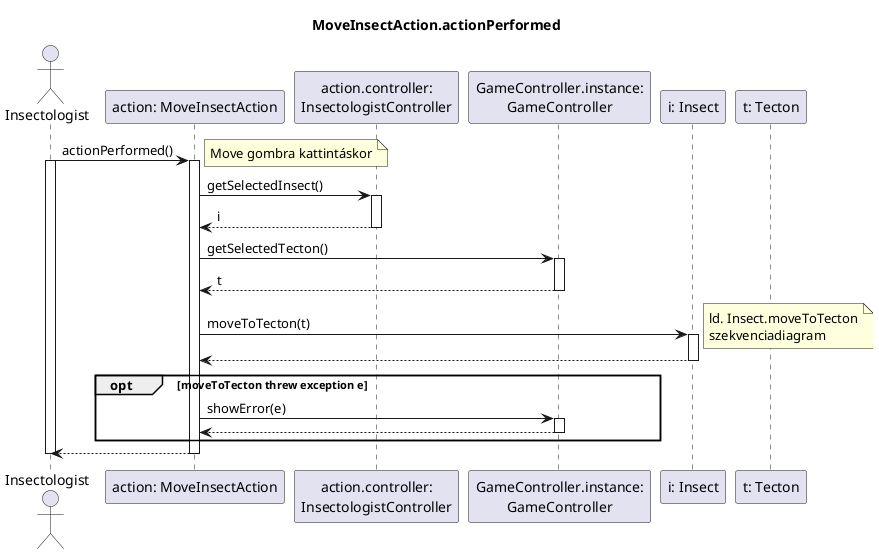 @startuml moveInsectAction

title MoveInsectAction.actionPerformed

actor "Insectologist" as i
participant "action: MoveInsectAction" as a
participant "action.controller:\nInsectologistController" as c
participant "GameController.instance:\nGameController" as gc
participant "i: Insect" as ins
participant "t: Tecton" as tec

i -> a: actionPerformed()
note right: Move gombra kattintáskor
activate a
activate i

	a -> c: getSelectedInsect()
	activate c

	a <-- c: i
	deactivate c

	a -> gc: getSelectedTecton()
	activate gc

	a <-- gc: t
	deactivate gc

	a -> ins: moveToTecton(t)
	note right: ld. Insect.moveToTecton\nszekvenciadiagram
	activate ins

	a <-- ins
	deactivate ins
	
	opt moveToTecton threw exception e
		a -> gc: showError(e)
		activate gc

		a <-- gc
		deactivate gc
	end

i <-- a
deactivate i
deactivate a

@enduml